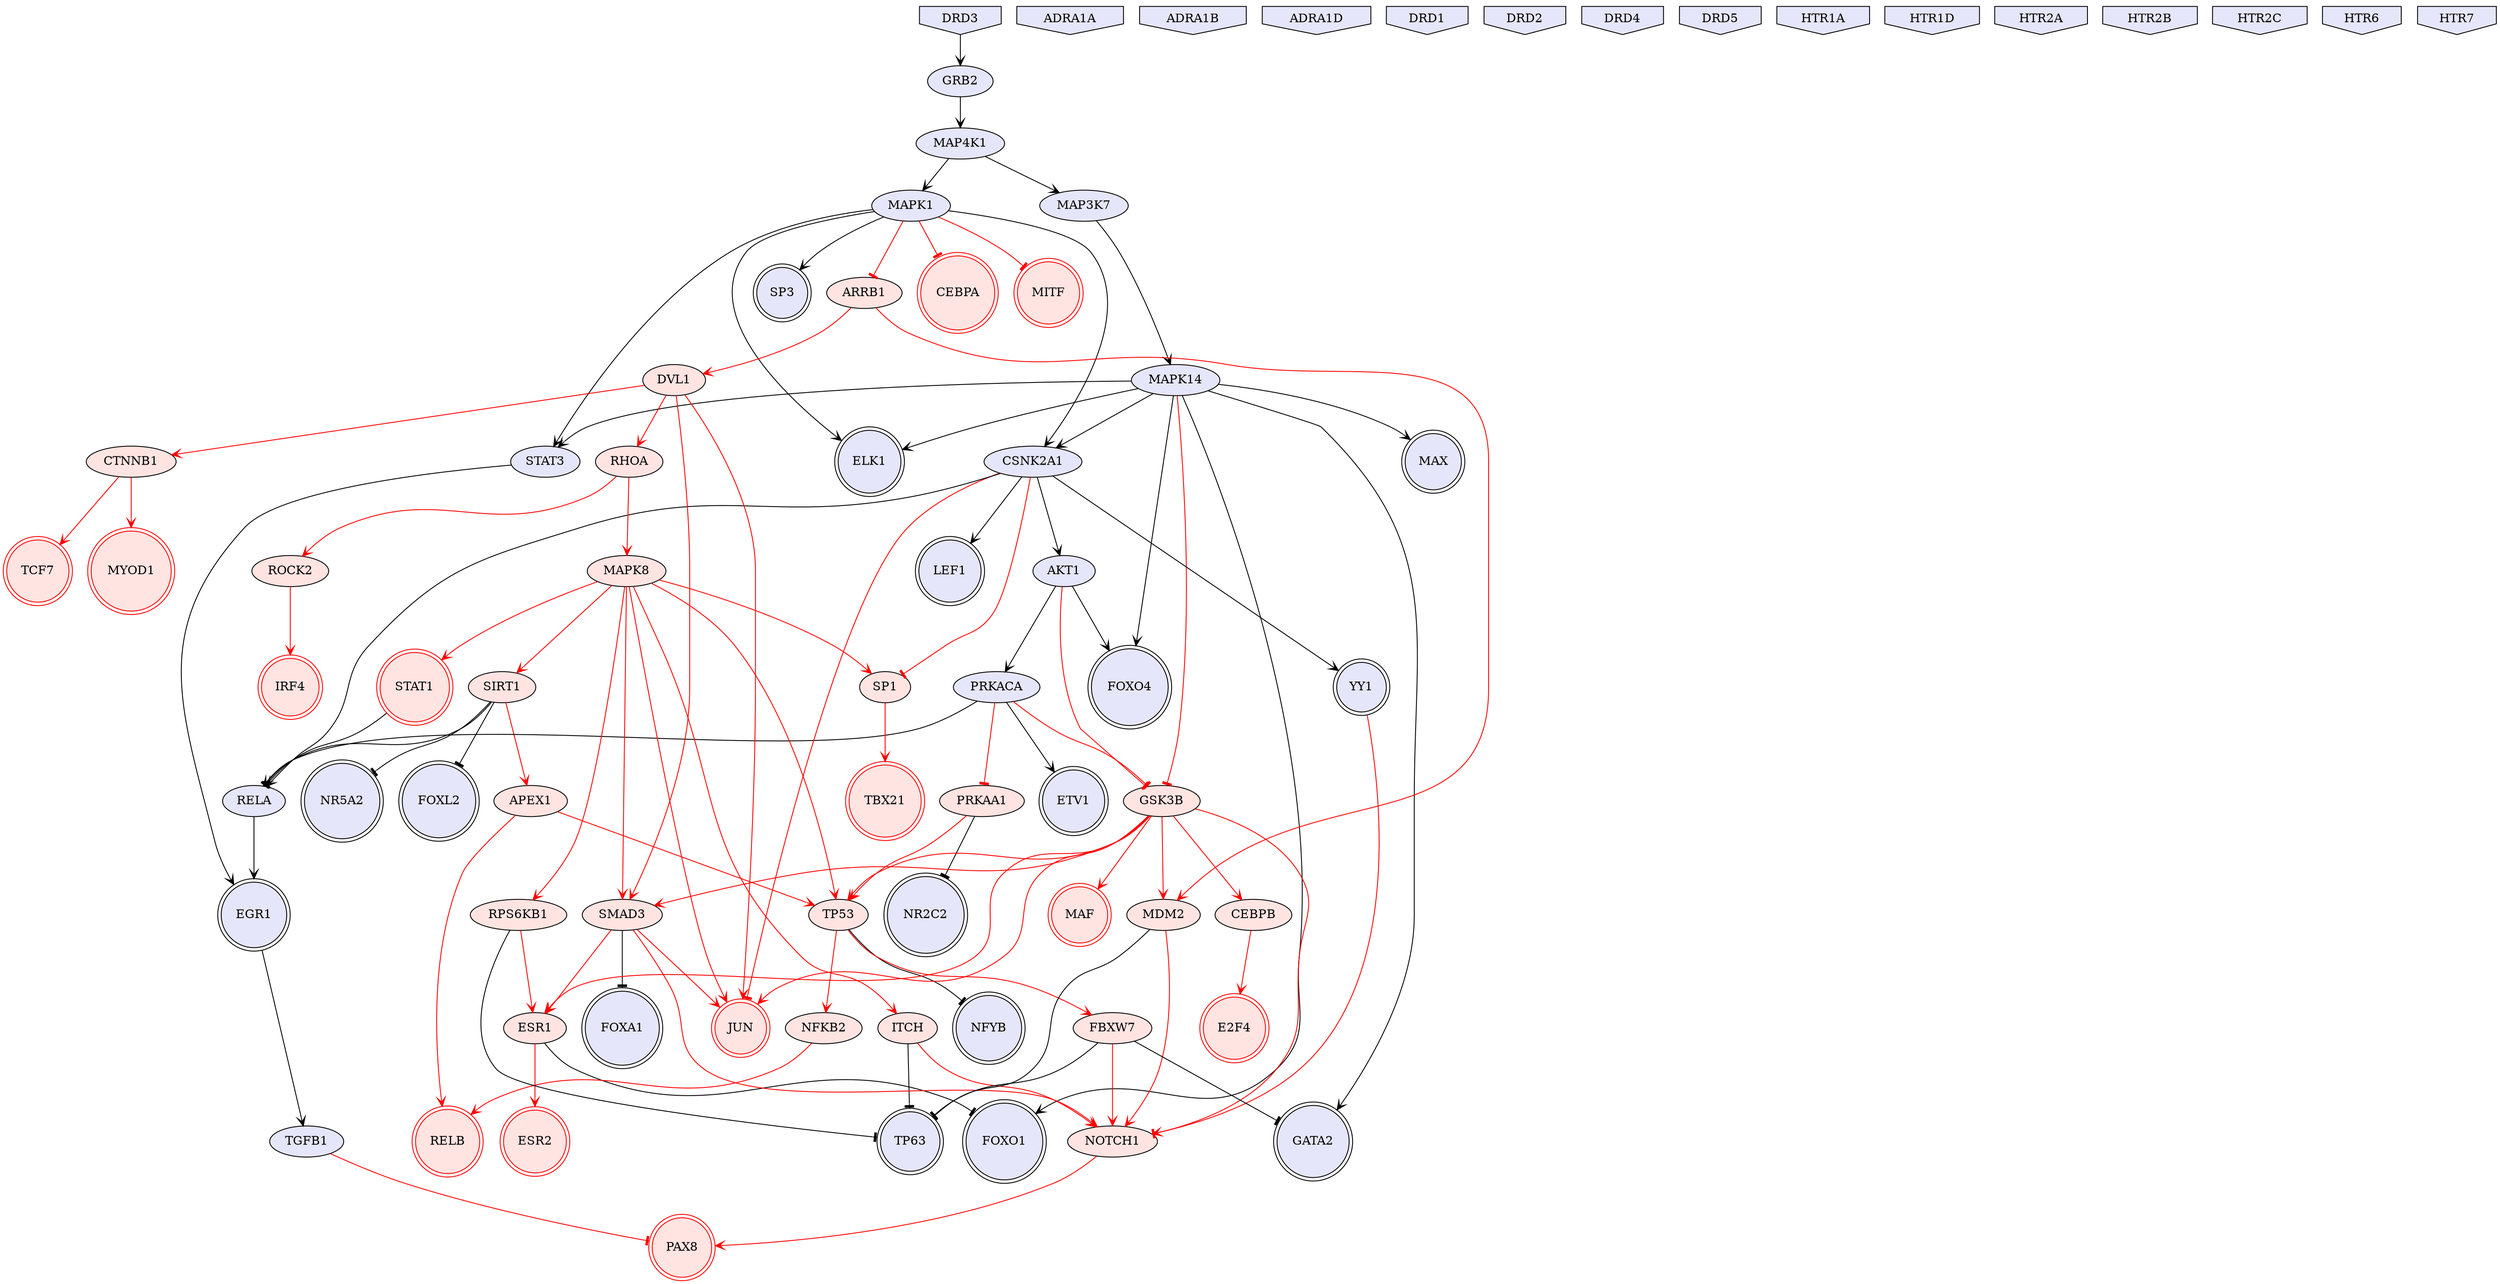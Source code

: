digraph {

STAT3->EGR1 [penwidth=1, color=black, arrowhead="vee"]
AKT1->FOXO4 [penwidth=1, color=black, arrowhead="vee"]
ESR1->FOXO1 [penwidth=1, color=black, arrowhead="tee"]
TP53->NFYB [penwidth=1, color=black, arrowhead="tee"]
MAPK1->STAT3 [penwidth=1, color=black, arrowhead="vee"]
EGR1->TGFB1 [penwidth=1, color=black, arrowhead="vee"]
ITCH->TP63 [penwidth=1, color=black, arrowhead="tee"]
MAPK14->ELK1 [penwidth=1, color=black, arrowhead="vee"]
SIRT1->NR5A2 [penwidth=1, color=black, arrowhead="tee"]
MAPK14->MAX [penwidth=1, color=black, arrowhead="vee"]
MAP4K1->MAP3K7 [penwidth=1, color=black, arrowhead="vee"]
AKT1->PRKACA [penwidth=1, color=black, arrowhead="vee"]
MAPK14->STAT3 [penwidth=1, color=black, arrowhead="vee"]
CSNK2A1->LEF1 [penwidth=1, color=black, arrowhead="vee"]
MAP4K1->MAPK1 [penwidth=1, color=black, arrowhead="vee"]
MAPK1->ELK1 [penwidth=1, color=black, arrowhead="vee"]
DRD3->GRB2 [penwidth=1, color=black, arrowhead="vee"]
MAPK14->CSNK2A1 [penwidth=1, color=black, arrowhead="vee"]
MAP3K7->MAPK14 [penwidth=1, color=black, arrowhead="vee"]
PRKAA1->NR2C2 [penwidth=1, color=black, arrowhead="tee"]
PRKACA->ETV1 [penwidth=1, color=black, arrowhead="vee"]
SMAD3->FOXA1 [penwidth=1, color=black, arrowhead="tee"]
MAPK14->GATA2 [penwidth=1, color=black, arrowhead="vee"]
CSNK2A1->AKT1 [penwidth=1, color=black, arrowhead="vee"]
SIRT1->FOXL2 [penwidth=1, color=black, arrowhead="tee"]
CSNK2A1->YY1 [penwidth=1, color=black, arrowhead="vee"]
MAPK1->CSNK2A1 [penwidth=1, color=black, arrowhead="vee"]
GRB2->MAP4K1 [penwidth=1, color=black, arrowhead="vee"]
MAPK14->FOXO1 [penwidth=1, color=black, arrowhead="vee"]
MAPK14->FOXO4 [penwidth=1, color=black, arrowhead="vee"]
MAPK1->SP3 [penwidth=1, color=black, arrowhead="vee"]
RHOA->ROCK2 [penwidth=1, color=red, arrowhead="vee"]
MAPK8->JUN [penwidth=1, color=red, arrowhead="vee"]
CEBPB->E2F4 [penwidth=1, color=red, arrowhead="vee"]
MAPK8->ITCH [penwidth=1, color=red, arrowhead="vee"]
SP1->TBX21 [penwidth=1, color=red, arrowhead="vee"]
MAPK8->SP1 [penwidth=1, color=red, arrowhead="vee"]
MAPK8->STAT1 [penwidth=1, color=red, arrowhead="vee"]
CTNNB1->TCF7 [penwidth=1, color=red, arrowhead="vee"]
SMAD3->ESR1 [penwidth=1, color=red, arrowhead="vee"]
GSK3B->SMAD3 [penwidth=1, color=red, arrowhead="vee"]
ESR1->ESR2 [penwidth=1, color=red, arrowhead="vee"]
GSK3B->JUN [penwidth=1, color=red, arrowhead="vee"]
SMAD3->JUN [penwidth=1, color=red, arrowhead="vee"]
ARRB1->DVL1 [penwidth=1, color=red, arrowhead="vee"]
MAPK1->ARRB1 [penwidth=1, color=red, arrowhead="tee"]
DVL1->CTNNB1 [penwidth=1, color=red, arrowhead="vee"]
DVL1->JUN [penwidth=1, color=red, arrowhead="vee"]
DVL1->SMAD3 [penwidth=1, color=red, arrowhead="vee"]
AKT1->GSK3B [penwidth=1, color=red, arrowhead="tee"]
NFKB2->RELB [penwidth=1, color=red, arrowhead="vee"]
PRKAA1->TP53 [penwidth=1, color=red, arrowhead="vee"]
PRKACA->GSK3B [penwidth=1, color=red, arrowhead="tee"]
PRKACA->PRKAA1 [penwidth=1, color=red, arrowhead="tee"]
GSK3B->CEBPB [penwidth=1, color=red, arrowhead="vee"]
ROCK2->IRF4 [penwidth=1, color=red, arrowhead="vee"]
CTNNB1->MYOD1 [penwidth=1, color=red, arrowhead="vee"]
MAPK8->SIRT1 [penwidth=1, color=red, arrowhead="vee"]
MAPK14->GSK3B [penwidth=1, color=red, arrowhead="tee"]
CSNK2A1->SP1 [penwidth=1, color=red, arrowhead="tee"]
TGFB1->PAX8 [penwidth=1, color=red, arrowhead="tee"]
GSK3B->MAF [penwidth=1, color=red, arrowhead="vee"]
MAPK8->TP53 [penwidth=1, color=red, arrowhead="vee"]
TP53->NFKB2 [penwidth=1, color=red, arrowhead="vee"]
MAPK1->CEBPA [penwidth=1, color=red, arrowhead="tee"]
GSK3B->ESR1 [penwidth=1, color=red, arrowhead="vee"]
RHOA->MAPK8 [penwidth=1, color=red, arrowhead="vee"]
CSNK2A1->JUN [penwidth=1, color=red, arrowhead="tee"]
DVL1->RHOA [penwidth=1, color=red, arrowhead="vee"]
GSK3B->TP53 [penwidth=1, color=red, arrowhead="vee"]
MAPK8->SMAD3 [penwidth=1, color=red, arrowhead="vee"]
MAPK1->MITF [penwidth=1, color=red, arrowhead="tee"]
SIRT1->RELA [penwidth=1, color=black, arrowhead="tee"]
RELA->EGR1 [penwidth=1, color=black, arrowhead="vee"]
RPS6KB1->TP63 [penwidth=1, color=black, arrowhead="tee"]
PRKACA->RELA [penwidth=1, color=black, arrowhead="vee"]
STAT1->RELA [penwidth=1, color=black, arrowhead="tee"]
CSNK2A1->RELA [penwidth=1, color=black, arrowhead="vee"]
MAPK8->RPS6KB1 [penwidth=1, color=red, arrowhead="vee"]
RPS6KB1->ESR1 [penwidth=1, color=red, arrowhead="vee"]
NOTCH1->PAX8 [penwidth=1, color=red, arrowhead="vee"]
SIRT1->APEX1 [penwidth=1, color=red, arrowhead="vee"]
APEX1->TP53 [penwidth=1, color=red, arrowhead="vee"]
APEX1->RELB [penwidth=1, color=red, arrowhead="vee"]
SMAD3->NOTCH1 [penwidth=1, color=red, arrowhead="vee"]
ITCH->NOTCH1 [penwidth=1, color=red, arrowhead="vee"]
YY1->NOTCH1 [penwidth=1, color=red, arrowhead="tee"]
GSK3B->NOTCH1 [penwidth=1, color=red, arrowhead="vee"]
MDM2->TP63 [penwidth=1, color=black, arrowhead="tee"]
GSK3B->MDM2 [penwidth=1, color=red, arrowhead="vee"]
ARRB1->MDM2 [penwidth=1, color=red, arrowhead="vee"]
MDM2->NOTCH1 [penwidth=1, color=red, arrowhead="vee"]
FBXW7->TP63 [penwidth=1, color=black, arrowhead="tee"]
FBXW7->GATA2 [penwidth=1, color=black, arrowhead="tee"]
TP53->FBXW7 [penwidth=1, color=red, arrowhead="vee"]
FBXW7->NOTCH1 [penwidth=1, color=red, arrowhead="vee"]
ADRA1A [style=filled, color=black, fillcolor=lavender, shape=invhouse];
ADRA1B [style=filled, color=black, fillcolor=lavender, shape=invhouse];
ADRA1D [style=filled, color=black, fillcolor=lavender, shape=invhouse];
DRD1 [style=filled, color=black, fillcolor=lavender, shape=invhouse];
DRD2 [style=filled, color=black, fillcolor=lavender, shape=invhouse];
DRD3 [style=filled, color=black, fillcolor=lavender, shape=invhouse];
DRD4 [style=filled, color=black, fillcolor=lavender, shape=invhouse];
DRD5 [style=filled, color=black, fillcolor=lavender, shape=invhouse];
HTR1A [style=filled, color=black, fillcolor=lavender, shape=invhouse];
HTR1D [style=filled, color=black, fillcolor=lavender, shape=invhouse];
HTR2A [style=filled, color=black, fillcolor=lavender, shape=invhouse];
HTR2B [style=filled, color=black, fillcolor=lavender, shape=invhouse];
HTR2C [style=filled, color=black, fillcolor=lavender, shape=invhouse];
HTR6 [style=filled, color=black, fillcolor=lavender, shape=invhouse];
HTR7 [style=filled, color=black, fillcolor=lavender, shape=invhouse];
DRD2 [style=filled, color=black, fillcolor=lavender, shape=invhouse];
TBX21 [style=filled, color=red, fillcolor=mistyrose, shape=doublecircle];
CEBPA [style=filled, color=red, fillcolor=mistyrose, shape=doublecircle];
ESR2 [style=filled, color=red, fillcolor=mistyrose, shape=doublecircle];
NR5A2 [style=filled, color=black, fillcolor=lavender, shape=doublecircle];
JUN [style=filled, color=red, fillcolor=mistyrose, shape=doublecircle];
MITF [style=filled, color=red, fillcolor=mistyrose, shape=doublecircle];
YY1 [style=filled, color=black, fillcolor=lavender, shape=doublecircle];
E2F4 [style=filled, color=red, fillcolor=mistyrose, shape=doublecircle];
TCF7 [style=filled, color=red, fillcolor=mistyrose, shape=doublecircle];
PAX8 [style=filled, color=red, fillcolor=mistyrose, shape=doublecircle];
NR2C2 [style=filled, color=black, fillcolor=lavender, shape=doublecircle];
ETV1 [style=filled, color=black, fillcolor=lavender, shape=doublecircle];
GATA2 [style=filled, color=black, fillcolor=lavender, shape=doublecircle];
FOXO1 [style=filled, color=black, fillcolor=lavender, shape=doublecircle];
ELK1 [style=filled, color=black, fillcolor=lavender, shape=doublecircle];
IRF4 [style=filled, color=red, fillcolor=mistyrose, shape=doublecircle];
RELB [style=filled, color=red, fillcolor=mistyrose, shape=doublecircle];
LEF1 [style=filled, color=black, fillcolor=lavender, shape=doublecircle];
TP63 [style=filled, color=black, fillcolor=lavender, shape=doublecircle];
FOXA1 [style=filled, color=black, fillcolor=lavender, shape=doublecircle];
MAX [style=filled, color=black, fillcolor=lavender, shape=doublecircle];
MYOD1 [style=filled, color=red, fillcolor=mistyrose, shape=doublecircle];
FOXO4 [style=filled, color=black, fillcolor=lavender, shape=doublecircle];
SP3 [style=filled, color=black, fillcolor=lavender, shape=doublecircle];
NFYB [style=filled, color=black, fillcolor=lavender, shape=doublecircle];
MAF [style=filled, color=red, fillcolor=mistyrose, shape=doublecircle];
FOXL2 [style=filled, color=black, fillcolor=lavender, shape=doublecircle];
STAT1 [style=filled, color=red, fillcolor=mistyrose, shape=doublecircle];
EGR1 [style=filled, color=black, fillcolor=lavender, shape=doublecircle];
STAT3 [style=filled, fillcolor=lavender];
AKT1 [style=filled, fillcolor=lavender];
ESR1 [style=filled, fillcolor=mistyrose];
TP53 [style=filled, fillcolor=mistyrose];
MAPK1 [style=filled, fillcolor=lavender];
ITCH [style=filled, fillcolor=mistyrose];
MAPK14 [style=filled, fillcolor=lavender];
SIRT1 [style=filled, fillcolor=mistyrose];
MAP4K1 [style=filled, fillcolor=lavender];
CSNK2A1 [style=filled, fillcolor=lavender];
MAP3K7 [style=filled, fillcolor=lavender];
PRKAA1 [style=filled, fillcolor=mistyrose];
PRKACA [style=filled, fillcolor=lavender];
SMAD3 [style=filled, fillcolor=mistyrose];
GRB2 [style=filled, fillcolor=lavender];
RHOA [style=filled, fillcolor=mistyrose];
MAPK8 [style=filled, fillcolor=mistyrose];
CEBPB [style=filled, fillcolor=mistyrose];
SP1 [style=filled, fillcolor=mistyrose];
CTNNB1 [style=filled, fillcolor=mistyrose];
GSK3B [style=filled, fillcolor=mistyrose];
ARRB1 [style=filled, fillcolor=mistyrose];
DVL1 [style=filled, fillcolor=mistyrose];
NFKB2 [style=filled, fillcolor=mistyrose];
ROCK2 [style=filled, fillcolor=mistyrose];
TGFB1 [style=filled, fillcolor=lavender];
RELA [style=filled, fillcolor=lavender];
RPS6KB1 [style=filled, fillcolor=mistyrose];
NOTCH1 [style=filled, fillcolor=mistyrose];
APEX1 [style=filled, fillcolor=mistyrose];
MDM2 [style=filled, fillcolor=mistyrose];
FBXW7 [style=filled, fillcolor=mistyrose];


}
